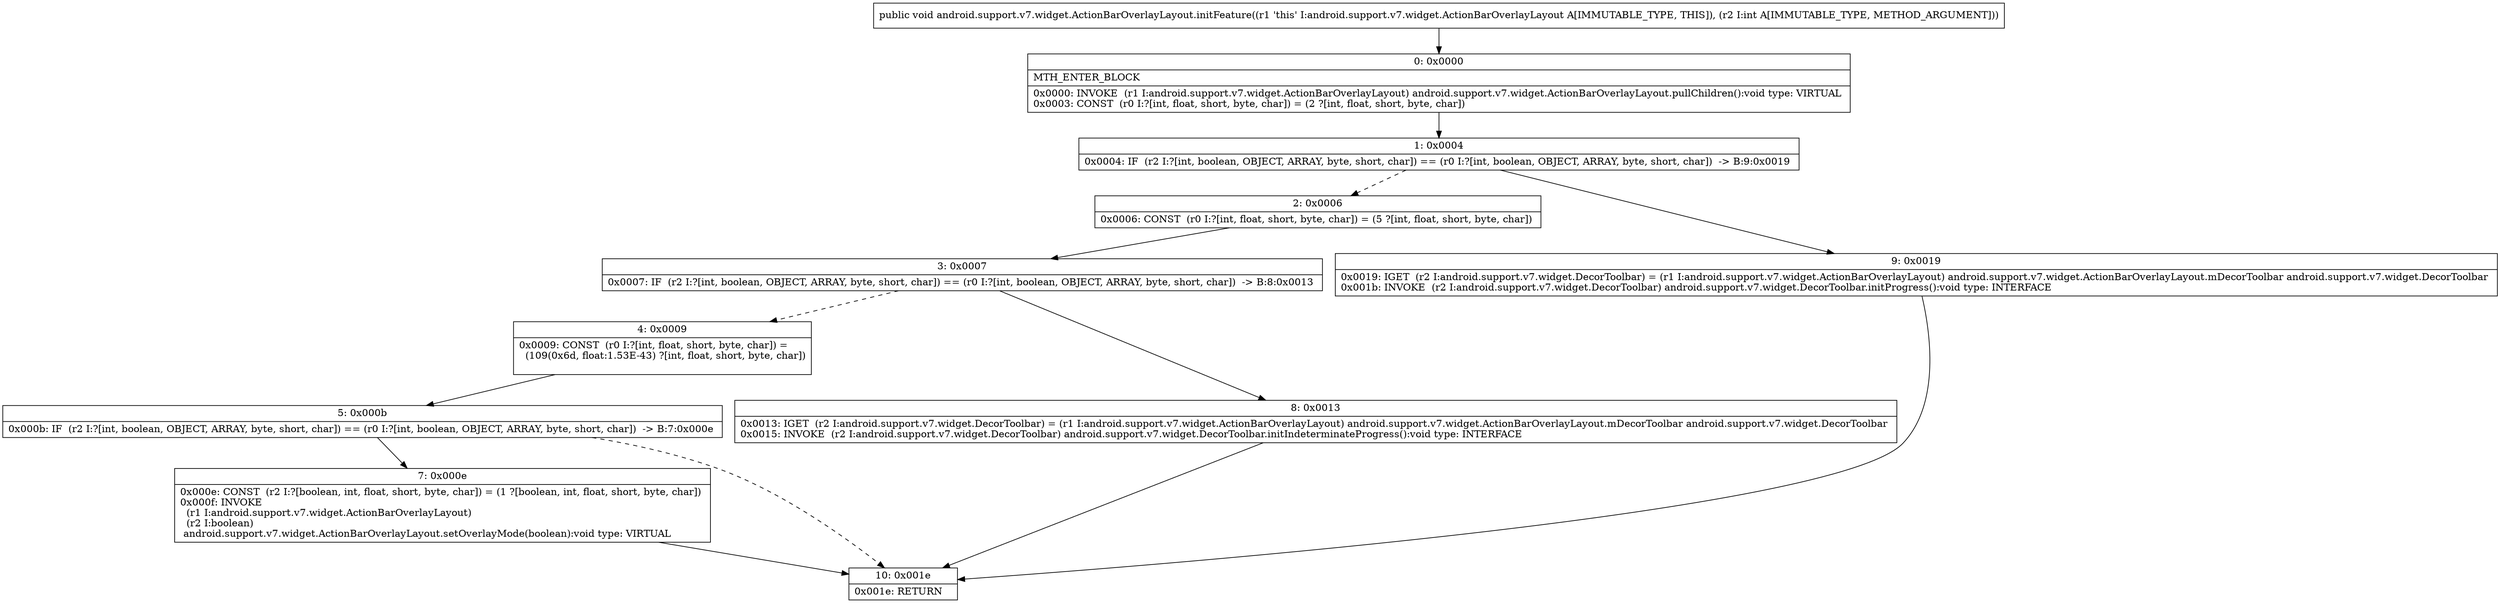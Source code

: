 digraph "CFG forandroid.support.v7.widget.ActionBarOverlayLayout.initFeature(I)V" {
Node_0 [shape=record,label="{0\:\ 0x0000|MTH_ENTER_BLOCK\l|0x0000: INVOKE  (r1 I:android.support.v7.widget.ActionBarOverlayLayout) android.support.v7.widget.ActionBarOverlayLayout.pullChildren():void type: VIRTUAL \l0x0003: CONST  (r0 I:?[int, float, short, byte, char]) = (2 ?[int, float, short, byte, char]) \l}"];
Node_1 [shape=record,label="{1\:\ 0x0004|0x0004: IF  (r2 I:?[int, boolean, OBJECT, ARRAY, byte, short, char]) == (r0 I:?[int, boolean, OBJECT, ARRAY, byte, short, char])  \-\> B:9:0x0019 \l}"];
Node_2 [shape=record,label="{2\:\ 0x0006|0x0006: CONST  (r0 I:?[int, float, short, byte, char]) = (5 ?[int, float, short, byte, char]) \l}"];
Node_3 [shape=record,label="{3\:\ 0x0007|0x0007: IF  (r2 I:?[int, boolean, OBJECT, ARRAY, byte, short, char]) == (r0 I:?[int, boolean, OBJECT, ARRAY, byte, short, char])  \-\> B:8:0x0013 \l}"];
Node_4 [shape=record,label="{4\:\ 0x0009|0x0009: CONST  (r0 I:?[int, float, short, byte, char]) = \l  (109(0x6d, float:1.53E\-43) ?[int, float, short, byte, char])\l \l}"];
Node_5 [shape=record,label="{5\:\ 0x000b|0x000b: IF  (r2 I:?[int, boolean, OBJECT, ARRAY, byte, short, char]) == (r0 I:?[int, boolean, OBJECT, ARRAY, byte, short, char])  \-\> B:7:0x000e \l}"];
Node_7 [shape=record,label="{7\:\ 0x000e|0x000e: CONST  (r2 I:?[boolean, int, float, short, byte, char]) = (1 ?[boolean, int, float, short, byte, char]) \l0x000f: INVOKE  \l  (r1 I:android.support.v7.widget.ActionBarOverlayLayout)\l  (r2 I:boolean)\l android.support.v7.widget.ActionBarOverlayLayout.setOverlayMode(boolean):void type: VIRTUAL \l}"];
Node_8 [shape=record,label="{8\:\ 0x0013|0x0013: IGET  (r2 I:android.support.v7.widget.DecorToolbar) = (r1 I:android.support.v7.widget.ActionBarOverlayLayout) android.support.v7.widget.ActionBarOverlayLayout.mDecorToolbar android.support.v7.widget.DecorToolbar \l0x0015: INVOKE  (r2 I:android.support.v7.widget.DecorToolbar) android.support.v7.widget.DecorToolbar.initIndeterminateProgress():void type: INTERFACE \l}"];
Node_9 [shape=record,label="{9\:\ 0x0019|0x0019: IGET  (r2 I:android.support.v7.widget.DecorToolbar) = (r1 I:android.support.v7.widget.ActionBarOverlayLayout) android.support.v7.widget.ActionBarOverlayLayout.mDecorToolbar android.support.v7.widget.DecorToolbar \l0x001b: INVOKE  (r2 I:android.support.v7.widget.DecorToolbar) android.support.v7.widget.DecorToolbar.initProgress():void type: INTERFACE \l}"];
Node_10 [shape=record,label="{10\:\ 0x001e|0x001e: RETURN   \l}"];
MethodNode[shape=record,label="{public void android.support.v7.widget.ActionBarOverlayLayout.initFeature((r1 'this' I:android.support.v7.widget.ActionBarOverlayLayout A[IMMUTABLE_TYPE, THIS]), (r2 I:int A[IMMUTABLE_TYPE, METHOD_ARGUMENT])) }"];
MethodNode -> Node_0;
Node_0 -> Node_1;
Node_1 -> Node_2[style=dashed];
Node_1 -> Node_9;
Node_2 -> Node_3;
Node_3 -> Node_4[style=dashed];
Node_3 -> Node_8;
Node_4 -> Node_5;
Node_5 -> Node_7;
Node_5 -> Node_10[style=dashed];
Node_7 -> Node_10;
Node_8 -> Node_10;
Node_9 -> Node_10;
}

